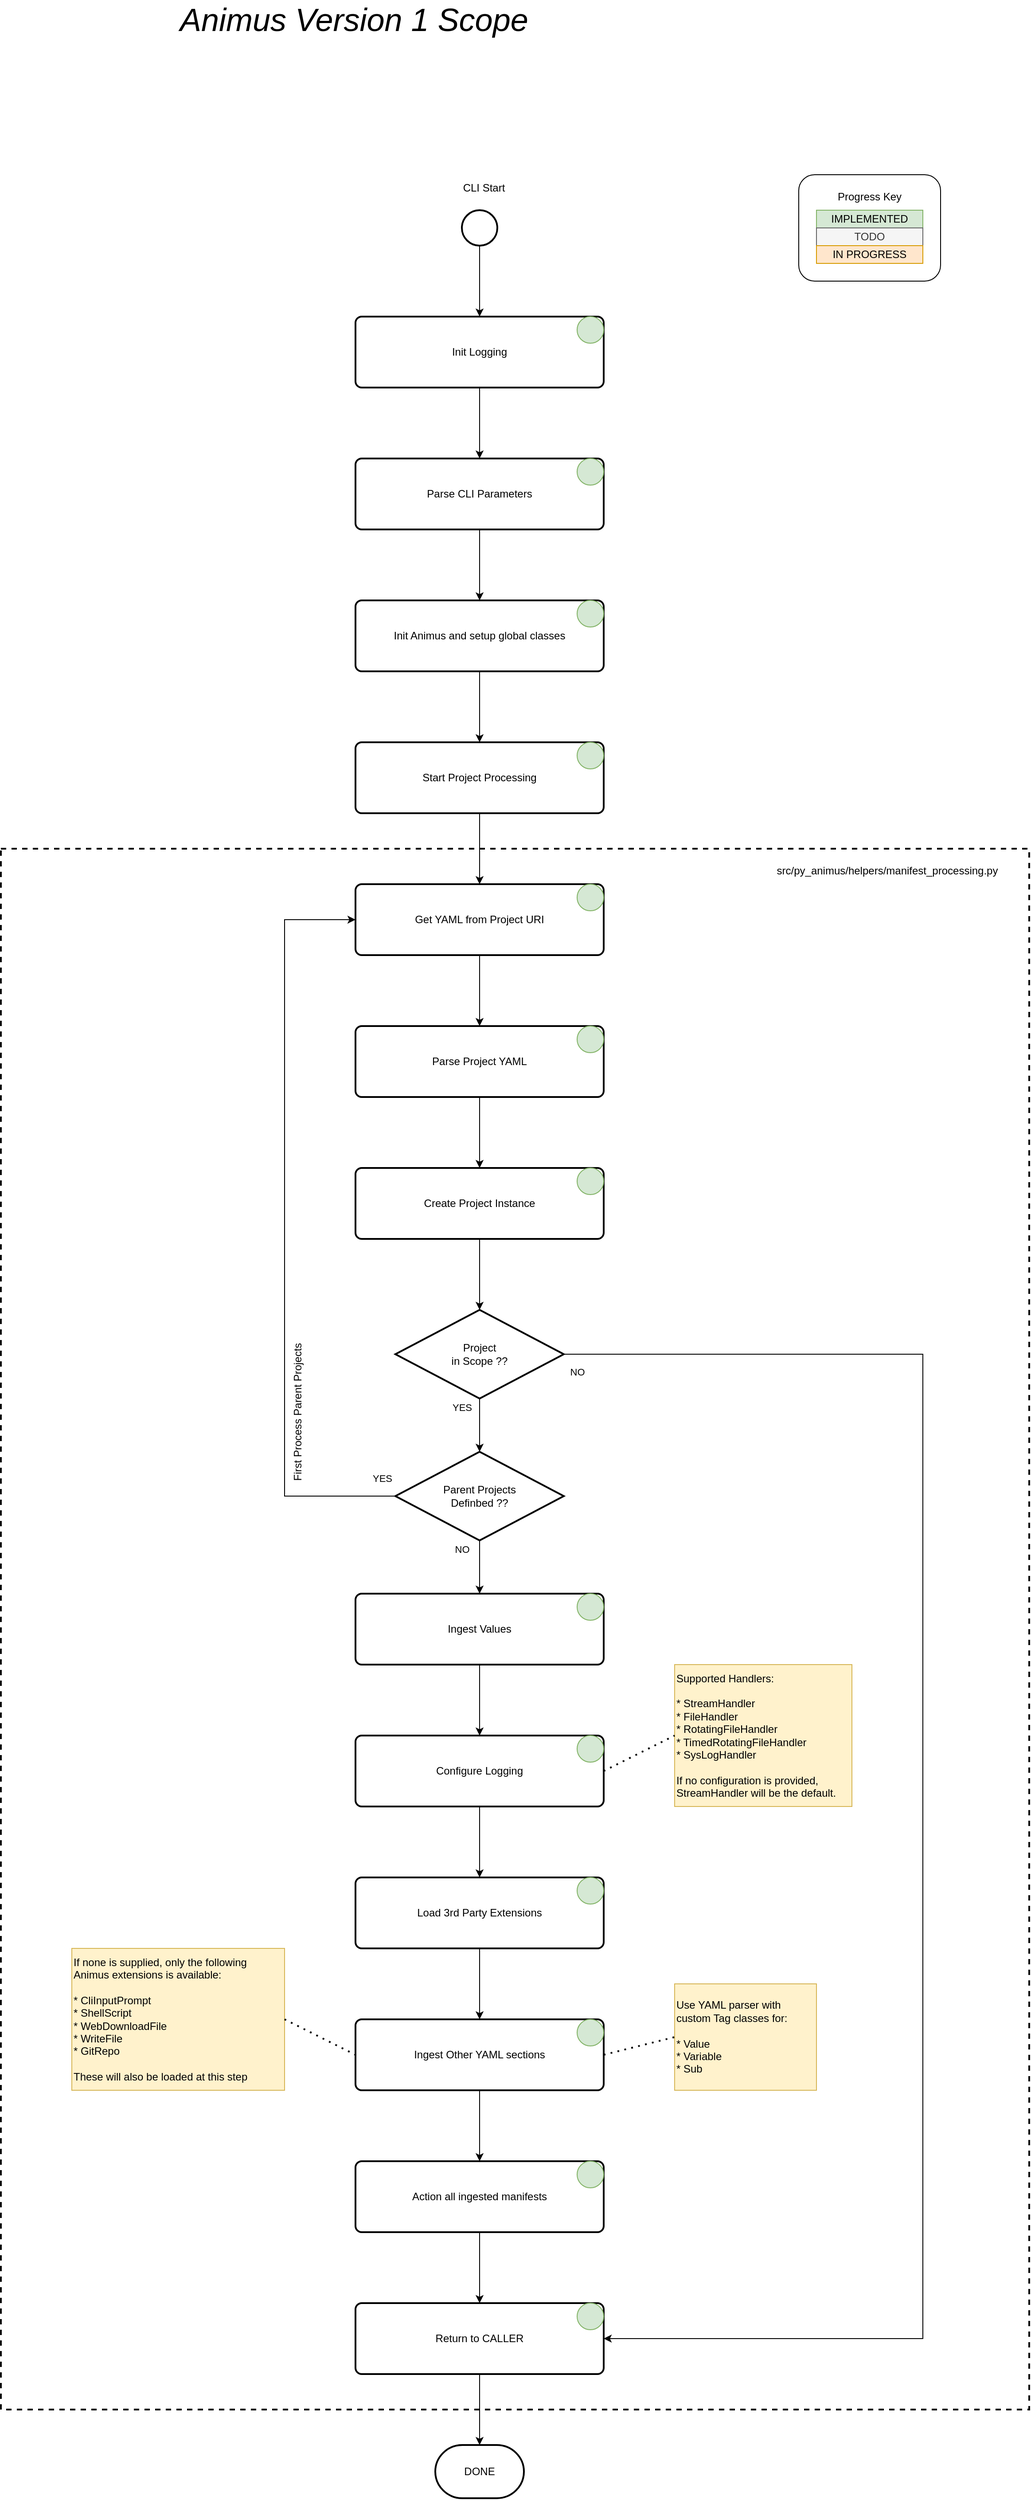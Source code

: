 <mxfile version="21.1.2" type="device" pages="2">
  <diagram name="Project Init" id="9PZ8RRwFv8GzSiJsPlFz">
    <mxGraphModel dx="2924" dy="1194" grid="1" gridSize="10" guides="1" tooltips="1" connect="1" arrows="1" fold="1" page="1" pageScale="1" pageWidth="850" pageHeight="1100" math="0" shadow="0">
      <root>
        <mxCell id="0" />
        <mxCell id="1" parent="0" />
        <mxCell id="WGlD0M0k0vVbys6D3SNf-39" value="" style="rounded=0;whiteSpace=wrap;html=1;fillColor=none;dashed=1;strokeWidth=2;" vertex="1" parent="1">
          <mxGeometry x="-440" y="1040" width="1160" height="1760" as="geometry" />
        </mxCell>
        <mxCell id="VdCg7VXAjWynsJLB6FN2-7" value="Use YAML parser with custom Tag classes for:&lt;br&gt;&lt;br&gt;* Value&lt;br&gt;* Variable&lt;br&gt;* Sub" style="text;html=1;strokeColor=#d6b656;fillColor=#fff2cc;align=left;verticalAlign=middle;whiteSpace=wrap;rounded=0;" parent="1" vertex="1">
          <mxGeometry x="320" y="2320" width="160" height="120" as="geometry" />
        </mxCell>
        <mxCell id="VdCg7VXAjWynsJLB6FN2-8" value="" style="endArrow=none;dashed=1;html=1;dashPattern=1 3;strokeWidth=2;rounded=0;entryX=0;entryY=0.5;entryDx=0;entryDy=0;exitX=1;exitY=0.5;exitDx=0;exitDy=0;" parent="1" source="WGlD0M0k0vVbys6D3SNf-30" target="VdCg7VXAjWynsJLB6FN2-7" edge="1">
          <mxGeometry width="50" height="50" relative="1" as="geometry">
            <mxPoint x="300" y="2460" as="sourcePoint" />
            <mxPoint x="330" y="2320" as="targetPoint" />
          </mxGeometry>
        </mxCell>
        <mxCell id="VdCg7VXAjWynsJLB6FN2-24" value="Supported Handlers:&lt;br&gt;&lt;br&gt;&lt;div&gt;* StreamHandler&lt;/div&gt;&lt;div&gt;* FileHandler&lt;/div&gt;&lt;div&gt;* RotatingFileHandler&lt;/div&gt;&lt;div&gt;* TimedRotatingFileHandler&lt;/div&gt;&lt;div&gt;* SysLogHandler&lt;/div&gt;&lt;div&gt;&lt;br&gt;&lt;/div&gt;&lt;div&gt;If no configuration is provided, StreamHandler will be the default.&lt;/div&gt;" style="text;html=1;strokeColor=#d6b656;fillColor=#fff2cc;align=left;verticalAlign=middle;whiteSpace=wrap;rounded=0;" parent="1" vertex="1">
          <mxGeometry x="320" y="1960" width="200" height="160" as="geometry" />
        </mxCell>
        <mxCell id="VdCg7VXAjWynsJLB6FN2-25" value="" style="endArrow=none;dashed=1;html=1;dashPattern=1 3;strokeWidth=2;rounded=0;entryX=0;entryY=0.5;entryDx=0;entryDy=0;exitX=1;exitY=0.5;exitDx=0;exitDy=0;" parent="1" source="WGlD0M0k0vVbys6D3SNf-26" target="VdCg7VXAjWynsJLB6FN2-24" edge="1">
          <mxGeometry width="50" height="50" relative="1" as="geometry">
            <mxPoint x="270" y="2120" as="sourcePoint" />
            <mxPoint x="330" y="1730" as="targetPoint" />
          </mxGeometry>
        </mxCell>
        <mxCell id="VdCg7VXAjWynsJLB6FN2-47" value="If none is supplied, only the following Animus extensions is available:&lt;br&gt;&lt;br&gt;&lt;div&gt;* CliInputPrompt&lt;/div&gt;&lt;div&gt;* ShellScript&lt;/div&gt;&lt;div&gt;* WebDownloadFile&lt;/div&gt;&lt;div&gt;* WriteFile&lt;/div&gt;&lt;div&gt;* GitRepo&lt;/div&gt;&lt;div&gt;&lt;br&gt;&lt;/div&gt;&lt;div&gt;These will also be loaded at this step&lt;/div&gt;" style="text;html=1;strokeColor=#d6b656;fillColor=#fff2cc;align=left;verticalAlign=middle;whiteSpace=wrap;rounded=0;" parent="1" vertex="1">
          <mxGeometry x="-360" y="2280" width="240" height="160" as="geometry" />
        </mxCell>
        <mxCell id="VdCg7VXAjWynsJLB6FN2-48" value="" style="endArrow=none;dashed=1;html=1;dashPattern=1 3;strokeWidth=2;rounded=0;exitX=1;exitY=0.5;exitDx=0;exitDy=0;entryX=0;entryY=0.5;entryDx=0;entryDy=0;" parent="1" source="VdCg7VXAjWynsJLB6FN2-47" target="WGlD0M0k0vVbys6D3SNf-30" edge="1">
          <mxGeometry width="50" height="50" relative="1" as="geometry">
            <mxPoint x="170" y="2170" as="sourcePoint" />
            <mxPoint x="-120" y="2570" as="targetPoint" />
          </mxGeometry>
        </mxCell>
        <mxCell id="VdCg7VXAjWynsJLB6FN2-75" value="IMPLEMENTED" style="text;html=1;strokeColor=#82b366;fillColor=#d5e8d4;align=center;verticalAlign=middle;whiteSpace=wrap;rounded=0;" parent="1" vertex="1">
          <mxGeometry x="480" y="320" width="120" height="20" as="geometry" />
        </mxCell>
        <mxCell id="VdCg7VXAjWynsJLB6FN2-76" value="TODO" style="text;html=1;strokeColor=#666666;fillColor=#f5f5f5;align=center;verticalAlign=middle;whiteSpace=wrap;rounded=0;fontColor=#333333;" parent="1" vertex="1">
          <mxGeometry x="480" y="340" width="120" height="20" as="geometry" />
        </mxCell>
        <mxCell id="VdCg7VXAjWynsJLB6FN2-77" value="IN PROGRESS" style="text;html=1;strokeColor=#d79b00;fillColor=#ffe6cc;align=center;verticalAlign=middle;whiteSpace=wrap;rounded=0;" parent="1" vertex="1">
          <mxGeometry x="480" y="360" width="120" height="20" as="geometry" />
        </mxCell>
        <mxCell id="VdCg7VXAjWynsJLB6FN2-99" value="Progress Key" style="text;html=1;strokeColor=none;fillColor=none;align=center;verticalAlign=middle;whiteSpace=wrap;rounded=0;" parent="1" vertex="1">
          <mxGeometry x="495" y="290" width="90" height="30" as="geometry" />
        </mxCell>
        <mxCell id="VdCg7VXAjWynsJLB6FN2-100" value="" style="rounded=1;whiteSpace=wrap;html=1;fillColor=none;" parent="1" vertex="1">
          <mxGeometry x="460" y="280" width="160" height="120" as="geometry" />
        </mxCell>
        <mxCell id="VdCg7VXAjWynsJLB6FN2-101" value="Animus Version 1 Scope" style="text;html=1;strokeColor=none;fillColor=none;align=left;verticalAlign=middle;whiteSpace=wrap;rounded=0;fontSize=36;fontStyle=2" parent="1" vertex="1">
          <mxGeometry x="-240" y="90" width="565" height="30" as="geometry" />
        </mxCell>
        <mxCell id="WGlD0M0k0vVbys6D3SNf-4" style="edgeStyle=orthogonalEdgeStyle;rounded=0;orthogonalLoop=1;jettySize=auto;html=1;entryX=0.5;entryY=0;entryDx=0;entryDy=0;" edge="1" parent="1" source="WGlD0M0k0vVbys6D3SNf-1" target="WGlD0M0k0vVbys6D3SNf-3">
          <mxGeometry relative="1" as="geometry" />
        </mxCell>
        <mxCell id="WGlD0M0k0vVbys6D3SNf-1" value="" style="strokeWidth=2;html=1;shape=mxgraph.flowchart.start_2;whiteSpace=wrap;" vertex="1" parent="1">
          <mxGeometry x="80" y="320" width="40" height="40" as="geometry" />
        </mxCell>
        <mxCell id="WGlD0M0k0vVbys6D3SNf-2" value="CLI Start" style="text;html=1;strokeColor=none;fillColor=none;align=center;verticalAlign=middle;whiteSpace=wrap;rounded=0;" vertex="1" parent="1">
          <mxGeometry x="75" y="280" width="60" height="30" as="geometry" />
        </mxCell>
        <mxCell id="WGlD0M0k0vVbys6D3SNf-6" style="edgeStyle=orthogonalEdgeStyle;rounded=0;orthogonalLoop=1;jettySize=auto;html=1;entryX=0.5;entryY=0;entryDx=0;entryDy=0;" edge="1" parent="1" source="WGlD0M0k0vVbys6D3SNf-3" target="WGlD0M0k0vVbys6D3SNf-5">
          <mxGeometry relative="1" as="geometry" />
        </mxCell>
        <mxCell id="WGlD0M0k0vVbys6D3SNf-3" value="Init Logging" style="rounded=1;whiteSpace=wrap;html=1;absoluteArcSize=1;arcSize=14;strokeWidth=2;" vertex="1" parent="1">
          <mxGeometry x="-40" y="440" width="280" height="80" as="geometry" />
        </mxCell>
        <mxCell id="WGlD0M0k0vVbys6D3SNf-8" style="edgeStyle=orthogonalEdgeStyle;rounded=0;orthogonalLoop=1;jettySize=auto;html=1;entryX=0.5;entryY=0;entryDx=0;entryDy=0;" edge="1" parent="1" source="WGlD0M0k0vVbys6D3SNf-5" target="WGlD0M0k0vVbys6D3SNf-7">
          <mxGeometry relative="1" as="geometry" />
        </mxCell>
        <mxCell id="WGlD0M0k0vVbys6D3SNf-5" value="Parse CLI Parameters" style="rounded=1;whiteSpace=wrap;html=1;absoluteArcSize=1;arcSize=14;strokeWidth=2;" vertex="1" parent="1">
          <mxGeometry x="-40" y="600" width="280" height="80" as="geometry" />
        </mxCell>
        <mxCell id="WGlD0M0k0vVbys6D3SNf-10" style="edgeStyle=orthogonalEdgeStyle;rounded=0;orthogonalLoop=1;jettySize=auto;html=1;entryX=0.5;entryY=0;entryDx=0;entryDy=0;" edge="1" parent="1" source="WGlD0M0k0vVbys6D3SNf-7" target="WGlD0M0k0vVbys6D3SNf-9">
          <mxGeometry relative="1" as="geometry" />
        </mxCell>
        <mxCell id="WGlD0M0k0vVbys6D3SNf-7" value="Init Animus and setup global classes" style="rounded=1;whiteSpace=wrap;html=1;absoluteArcSize=1;arcSize=14;strokeWidth=2;" vertex="1" parent="1">
          <mxGeometry x="-40" y="760" width="280" height="80" as="geometry" />
        </mxCell>
        <mxCell id="WGlD0M0k0vVbys6D3SNf-19" style="edgeStyle=orthogonalEdgeStyle;rounded=0;orthogonalLoop=1;jettySize=auto;html=1;entryX=0.5;entryY=0;entryDx=0;entryDy=0;" edge="1" parent="1" source="WGlD0M0k0vVbys6D3SNf-9" target="WGlD0M0k0vVbys6D3SNf-18">
          <mxGeometry relative="1" as="geometry" />
        </mxCell>
        <mxCell id="WGlD0M0k0vVbys6D3SNf-9" value="Start Project Processing" style="rounded=1;whiteSpace=wrap;html=1;absoluteArcSize=1;arcSize=14;strokeWidth=2;" vertex="1" parent="1">
          <mxGeometry x="-40" y="920" width="280" height="80" as="geometry" />
        </mxCell>
        <mxCell id="WGlD0M0k0vVbys6D3SNf-15" style="edgeStyle=orthogonalEdgeStyle;rounded=0;orthogonalLoop=1;jettySize=auto;html=1;entryX=0.5;entryY=0;entryDx=0;entryDy=0;" edge="1" parent="1" source="WGlD0M0k0vVbys6D3SNf-11" target="WGlD0M0k0vVbys6D3SNf-12">
          <mxGeometry relative="1" as="geometry" />
        </mxCell>
        <mxCell id="WGlD0M0k0vVbys6D3SNf-11" value="Parse Project YAML" style="rounded=1;whiteSpace=wrap;html=1;absoluteArcSize=1;arcSize=14;strokeWidth=2;" vertex="1" parent="1">
          <mxGeometry x="-40" y="1240" width="280" height="80" as="geometry" />
        </mxCell>
        <mxCell id="WGlD0M0k0vVbys6D3SNf-16" style="edgeStyle=orthogonalEdgeStyle;rounded=0;orthogonalLoop=1;jettySize=auto;html=1;entryX=0.5;entryY=0;entryDx=0;entryDy=0;entryPerimeter=0;" edge="1" parent="1" source="WGlD0M0k0vVbys6D3SNf-12" target="WGlD0M0k0vVbys6D3SNf-13">
          <mxGeometry relative="1" as="geometry" />
        </mxCell>
        <mxCell id="WGlD0M0k0vVbys6D3SNf-12" value="Create Project Instance" style="rounded=1;whiteSpace=wrap;html=1;absoluteArcSize=1;arcSize=14;strokeWidth=2;" vertex="1" parent="1">
          <mxGeometry x="-40" y="1400" width="280" height="80" as="geometry" />
        </mxCell>
        <mxCell id="WGlD0M0k0vVbys6D3SNf-21" value="YES" style="edgeStyle=orthogonalEdgeStyle;rounded=0;orthogonalLoop=1;jettySize=auto;html=1;entryX=0.5;entryY=0;entryDx=0;entryDy=0;entryPerimeter=0;" edge="1" parent="1" source="WGlD0M0k0vVbys6D3SNf-13" target="WGlD0M0k0vVbys6D3SNf-17">
          <mxGeometry x="-0.667" y="-20" relative="1" as="geometry">
            <mxPoint as="offset" />
          </mxGeometry>
        </mxCell>
        <mxCell id="WGlD0M0k0vVbys6D3SNf-38" value="NO" style="edgeStyle=orthogonalEdgeStyle;rounded=0;orthogonalLoop=1;jettySize=auto;html=1;entryX=1;entryY=0.5;entryDx=0;entryDy=0;" edge="1" parent="1" source="WGlD0M0k0vVbys6D3SNf-13" target="WGlD0M0k0vVbys6D3SNf-34">
          <mxGeometry x="-0.984" y="-20" relative="1" as="geometry">
            <Array as="points">
              <mxPoint x="600" y="1610" />
              <mxPoint x="600" y="2720" />
            </Array>
            <mxPoint as="offset" />
          </mxGeometry>
        </mxCell>
        <mxCell id="WGlD0M0k0vVbys6D3SNf-13" value="Project&lt;br&gt;in Scope ??" style="strokeWidth=2;html=1;shape=mxgraph.flowchart.decision;whiteSpace=wrap;" vertex="1" parent="1">
          <mxGeometry x="5" y="1560" width="190" height="100" as="geometry" />
        </mxCell>
        <mxCell id="WGlD0M0k0vVbys6D3SNf-22" value="YES" style="edgeStyle=orthogonalEdgeStyle;rounded=0;orthogonalLoop=1;jettySize=auto;html=1;entryX=0;entryY=0.5;entryDx=0;entryDy=0;" edge="1" parent="1" source="WGlD0M0k0vVbys6D3SNf-17" target="WGlD0M0k0vVbys6D3SNf-18">
          <mxGeometry x="-0.965" y="-20" relative="1" as="geometry">
            <Array as="points">
              <mxPoint x="-120" y="1770" />
              <mxPoint x="-120" y="1120" />
            </Array>
            <mxPoint as="offset" />
          </mxGeometry>
        </mxCell>
        <mxCell id="WGlD0M0k0vVbys6D3SNf-25" value="NO" style="edgeStyle=orthogonalEdgeStyle;rounded=0;orthogonalLoop=1;jettySize=auto;html=1;entryX=0.5;entryY=0;entryDx=0;entryDy=0;" edge="1" parent="1" source="WGlD0M0k0vVbys6D3SNf-17" target="WGlD0M0k0vVbys6D3SNf-24">
          <mxGeometry x="-0.667" y="-20" relative="1" as="geometry">
            <mxPoint as="offset" />
          </mxGeometry>
        </mxCell>
        <mxCell id="WGlD0M0k0vVbys6D3SNf-17" value="Parent Projects&lt;br&gt;Definbed ??" style="strokeWidth=2;html=1;shape=mxgraph.flowchart.decision;whiteSpace=wrap;" vertex="1" parent="1">
          <mxGeometry x="5" y="1720" width="190" height="100" as="geometry" />
        </mxCell>
        <mxCell id="WGlD0M0k0vVbys6D3SNf-20" style="edgeStyle=orthogonalEdgeStyle;rounded=0;orthogonalLoop=1;jettySize=auto;html=1;entryX=0.5;entryY=0;entryDx=0;entryDy=0;" edge="1" parent="1" source="WGlD0M0k0vVbys6D3SNf-18" target="WGlD0M0k0vVbys6D3SNf-11">
          <mxGeometry relative="1" as="geometry" />
        </mxCell>
        <mxCell id="WGlD0M0k0vVbys6D3SNf-18" value="Get YAML from Project URI" style="rounded=1;whiteSpace=wrap;html=1;absoluteArcSize=1;arcSize=14;strokeWidth=2;" vertex="1" parent="1">
          <mxGeometry x="-40" y="1080" width="280" height="80" as="geometry" />
        </mxCell>
        <mxCell id="WGlD0M0k0vVbys6D3SNf-23" value="First Process Parent Projects" style="text;html=1;strokeColor=none;fillColor=none;align=center;verticalAlign=middle;whiteSpace=wrap;rounded=0;rotation=-90;" vertex="1" parent="1">
          <mxGeometry x="-190" y="1660" width="170" height="30" as="geometry" />
        </mxCell>
        <mxCell id="WGlD0M0k0vVbys6D3SNf-27" style="edgeStyle=orthogonalEdgeStyle;rounded=0;orthogonalLoop=1;jettySize=auto;html=1;entryX=0.5;entryY=0;entryDx=0;entryDy=0;" edge="1" parent="1" source="WGlD0M0k0vVbys6D3SNf-24" target="WGlD0M0k0vVbys6D3SNf-26">
          <mxGeometry relative="1" as="geometry" />
        </mxCell>
        <mxCell id="WGlD0M0k0vVbys6D3SNf-24" value="Ingest Values" style="rounded=1;whiteSpace=wrap;html=1;absoluteArcSize=1;arcSize=14;strokeWidth=2;" vertex="1" parent="1">
          <mxGeometry x="-40" y="1880" width="280" height="80" as="geometry" />
        </mxCell>
        <mxCell id="WGlD0M0k0vVbys6D3SNf-29" style="edgeStyle=orthogonalEdgeStyle;rounded=0;orthogonalLoop=1;jettySize=auto;html=1;entryX=0.5;entryY=0;entryDx=0;entryDy=0;" edge="1" parent="1" source="WGlD0M0k0vVbys6D3SNf-26" target="WGlD0M0k0vVbys6D3SNf-28">
          <mxGeometry relative="1" as="geometry" />
        </mxCell>
        <mxCell id="WGlD0M0k0vVbys6D3SNf-26" value="Configure Logging" style="rounded=1;whiteSpace=wrap;html=1;absoluteArcSize=1;arcSize=14;strokeWidth=2;" vertex="1" parent="1">
          <mxGeometry x="-40" y="2040" width="280" height="80" as="geometry" />
        </mxCell>
        <mxCell id="WGlD0M0k0vVbys6D3SNf-31" style="edgeStyle=orthogonalEdgeStyle;rounded=0;orthogonalLoop=1;jettySize=auto;html=1;entryX=0.5;entryY=0;entryDx=0;entryDy=0;" edge="1" parent="1" source="WGlD0M0k0vVbys6D3SNf-28" target="WGlD0M0k0vVbys6D3SNf-30">
          <mxGeometry relative="1" as="geometry" />
        </mxCell>
        <mxCell id="WGlD0M0k0vVbys6D3SNf-28" value="Load 3rd Party Extensions" style="rounded=1;whiteSpace=wrap;html=1;absoluteArcSize=1;arcSize=14;strokeWidth=2;" vertex="1" parent="1">
          <mxGeometry x="-40" y="2200" width="280" height="80" as="geometry" />
        </mxCell>
        <mxCell id="WGlD0M0k0vVbys6D3SNf-33" style="edgeStyle=orthogonalEdgeStyle;rounded=0;orthogonalLoop=1;jettySize=auto;html=1;entryX=0.5;entryY=0;entryDx=0;entryDy=0;" edge="1" parent="1" source="WGlD0M0k0vVbys6D3SNf-30" target="WGlD0M0k0vVbys6D3SNf-32">
          <mxGeometry relative="1" as="geometry" />
        </mxCell>
        <mxCell id="WGlD0M0k0vVbys6D3SNf-30" value="Ingest Other YAML sections" style="rounded=1;whiteSpace=wrap;html=1;absoluteArcSize=1;arcSize=14;strokeWidth=2;" vertex="1" parent="1">
          <mxGeometry x="-40" y="2360" width="280" height="80" as="geometry" />
        </mxCell>
        <mxCell id="WGlD0M0k0vVbys6D3SNf-35" style="edgeStyle=orthogonalEdgeStyle;rounded=0;orthogonalLoop=1;jettySize=auto;html=1;entryX=0.5;entryY=0;entryDx=0;entryDy=0;" edge="1" parent="1" source="WGlD0M0k0vVbys6D3SNf-32" target="WGlD0M0k0vVbys6D3SNf-34">
          <mxGeometry relative="1" as="geometry" />
        </mxCell>
        <mxCell id="WGlD0M0k0vVbys6D3SNf-32" value="Action all ingested manifests" style="rounded=1;whiteSpace=wrap;html=1;absoluteArcSize=1;arcSize=14;strokeWidth=2;" vertex="1" parent="1">
          <mxGeometry x="-40" y="2520" width="280" height="80" as="geometry" />
        </mxCell>
        <mxCell id="WGlD0M0k0vVbys6D3SNf-37" style="edgeStyle=orthogonalEdgeStyle;rounded=0;orthogonalLoop=1;jettySize=auto;html=1;entryX=0.5;entryY=0;entryDx=0;entryDy=0;entryPerimeter=0;" edge="1" parent="1" source="WGlD0M0k0vVbys6D3SNf-34" target="WGlD0M0k0vVbys6D3SNf-36">
          <mxGeometry relative="1" as="geometry" />
        </mxCell>
        <mxCell id="WGlD0M0k0vVbys6D3SNf-34" value="Return to CALLER" style="rounded=1;whiteSpace=wrap;html=1;absoluteArcSize=1;arcSize=14;strokeWidth=2;" vertex="1" parent="1">
          <mxGeometry x="-40" y="2680" width="280" height="80" as="geometry" />
        </mxCell>
        <mxCell id="WGlD0M0k0vVbys6D3SNf-36" value="DONE" style="strokeWidth=2;html=1;shape=mxgraph.flowchart.terminator;whiteSpace=wrap;" vertex="1" parent="1">
          <mxGeometry x="50" y="2840" width="100" height="60" as="geometry" />
        </mxCell>
        <mxCell id="WGlD0M0k0vVbys6D3SNf-40" value="src/py_animus/helpers/manifest_processing.py" style="text;html=1;strokeColor=none;fillColor=none;align=center;verticalAlign=middle;whiteSpace=wrap;rounded=0;" vertex="1" parent="1">
          <mxGeometry x="430" y="1050" width="260" height="30" as="geometry" />
        </mxCell>
        <mxCell id="WGlD0M0k0vVbys6D3SNf-41" value="" style="ellipse;whiteSpace=wrap;html=1;aspect=fixed;fillColor=#d5e8d4;strokeColor=#82b366;" vertex="1" parent="1">
          <mxGeometry x="210" y="440" width="30" height="30" as="geometry" />
        </mxCell>
        <mxCell id="WGlD0M0k0vVbys6D3SNf-42" value="" style="ellipse;whiteSpace=wrap;html=1;aspect=fixed;fillColor=#d5e8d4;strokeColor=#82b366;" vertex="1" parent="1">
          <mxGeometry x="210" y="600" width="30" height="30" as="geometry" />
        </mxCell>
        <mxCell id="WGlD0M0k0vVbys6D3SNf-43" value="" style="ellipse;whiteSpace=wrap;html=1;aspect=fixed;fillColor=#d5e8d4;strokeColor=#82b366;" vertex="1" parent="1">
          <mxGeometry x="210" y="760" width="30" height="30" as="geometry" />
        </mxCell>
        <mxCell id="WGlD0M0k0vVbys6D3SNf-44" value="" style="ellipse;whiteSpace=wrap;html=1;aspect=fixed;fillColor=#d5e8d4;strokeColor=#82b366;" vertex="1" parent="1">
          <mxGeometry x="210" y="920" width="30" height="30" as="geometry" />
        </mxCell>
        <mxCell id="WGlD0M0k0vVbys6D3SNf-45" value="" style="ellipse;whiteSpace=wrap;html=1;aspect=fixed;fillColor=#d5e8d4;strokeColor=#82b366;" vertex="1" parent="1">
          <mxGeometry x="210" y="1080" width="30" height="30" as="geometry" />
        </mxCell>
        <mxCell id="WGlD0M0k0vVbys6D3SNf-46" value="" style="ellipse;whiteSpace=wrap;html=1;aspect=fixed;fillColor=#d5e8d4;strokeColor=#82b366;" vertex="1" parent="1">
          <mxGeometry x="210" y="1240" width="30" height="30" as="geometry" />
        </mxCell>
        <mxCell id="WGlD0M0k0vVbys6D3SNf-47" value="" style="ellipse;whiteSpace=wrap;html=1;aspect=fixed;fillColor=#d5e8d4;strokeColor=#82b366;" vertex="1" parent="1">
          <mxGeometry x="210" y="1400" width="30" height="30" as="geometry" />
        </mxCell>
        <mxCell id="WGlD0M0k0vVbys6D3SNf-48" value="" style="ellipse;whiteSpace=wrap;html=1;aspect=fixed;fillColor=#d5e8d4;strokeColor=#82b366;" vertex="1" parent="1">
          <mxGeometry x="210" y="1880" width="30" height="30" as="geometry" />
        </mxCell>
        <mxCell id="WGlD0M0k0vVbys6D3SNf-49" value="" style="ellipse;whiteSpace=wrap;html=1;aspect=fixed;fillColor=#d5e8d4;strokeColor=#82b366;" vertex="1" parent="1">
          <mxGeometry x="210" y="2040" width="30" height="30" as="geometry" />
        </mxCell>
        <mxCell id="WGlD0M0k0vVbys6D3SNf-50" value="" style="ellipse;whiteSpace=wrap;html=1;aspect=fixed;fillColor=#d5e8d4;strokeColor=#82b366;" vertex="1" parent="1">
          <mxGeometry x="210" y="2200" width="30" height="30" as="geometry" />
        </mxCell>
        <mxCell id="WGlD0M0k0vVbys6D3SNf-51" value="" style="ellipse;whiteSpace=wrap;html=1;aspect=fixed;fillColor=#d5e8d4;strokeColor=#82b366;" vertex="1" parent="1">
          <mxGeometry x="210" y="2360" width="30" height="30" as="geometry" />
        </mxCell>
        <mxCell id="WGlD0M0k0vVbys6D3SNf-52" value="" style="ellipse;whiteSpace=wrap;html=1;aspect=fixed;fillColor=#d5e8d4;strokeColor=#82b366;" vertex="1" parent="1">
          <mxGeometry x="210" y="2520" width="30" height="30" as="geometry" />
        </mxCell>
        <mxCell id="WGlD0M0k0vVbys6D3SNf-53" value="" style="ellipse;whiteSpace=wrap;html=1;aspect=fixed;fillColor=#d5e8d4;strokeColor=#82b366;" vertex="1" parent="1">
          <mxGeometry x="210" y="2680" width="30" height="30" as="geometry" />
        </mxCell>
      </root>
    </mxGraphModel>
  </diagram>
  <diagram id="5NSbpUi4SQmXMqqBmFfI" name="Extension Processing">
    <mxGraphModel dx="2074" dy="1194" grid="1" gridSize="10" guides="1" tooltips="1" connect="1" arrows="1" fold="1" page="1" pageScale="1" pageWidth="850" pageHeight="1100" math="0" shadow="0">
      <root>
        <mxCell id="0" />
        <mxCell id="1" parent="0" />
        <mxCell id="TvDHF0SMNIn1CvHtueFF-3" style="edgeStyle=orthogonalEdgeStyle;rounded=0;orthogonalLoop=1;jettySize=auto;html=1;entryX=0.5;entryY=1;entryDx=0;entryDy=0;dashed=1;" edge="1" parent="1" source="TvDHF0SMNIn1CvHtueFF-1" target="TvDHF0SMNIn1CvHtueFF-2">
          <mxGeometry relative="1" as="geometry" />
        </mxCell>
        <mxCell id="TvDHF0SMNIn1CvHtueFF-1" value="determine_actions()" style="rounded=1;whiteSpace=wrap;html=1;absoluteArcSize=1;arcSize=14;strokeWidth=2;" vertex="1" parent="1">
          <mxGeometry x="240" y="400" width="320" height="80" as="geometry" />
        </mxCell>
        <mxCell id="TvDHF0SMNIn1CvHtueFF-2" value="implemented_manifest_differ_from_this_manifest()" style="rounded=1;whiteSpace=wrap;html=1;absoluteArcSize=1;arcSize=14;strokeWidth=2;" vertex="1" parent="1">
          <mxGeometry x="240" y="240" width="320" height="80" as="geometry" />
        </mxCell>
      </root>
    </mxGraphModel>
  </diagram>
</mxfile>
